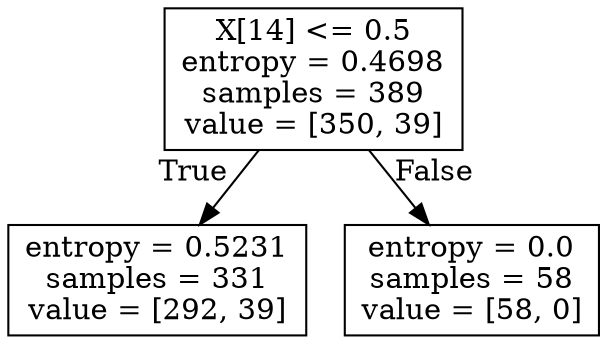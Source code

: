 digraph Tree {
node [shape=box] ;
0 [label="X[14] <= 0.5\nentropy = 0.4698\nsamples = 389\nvalue = [350, 39]"] ;
1 [label="entropy = 0.5231\nsamples = 331\nvalue = [292, 39]"] ;
0 -> 1 [labeldistance=2.5, labelangle=45, headlabel="True"] ;
2 [label="entropy = 0.0\nsamples = 58\nvalue = [58, 0]"] ;
0 -> 2 [labeldistance=2.5, labelangle=-45, headlabel="False"] ;
}